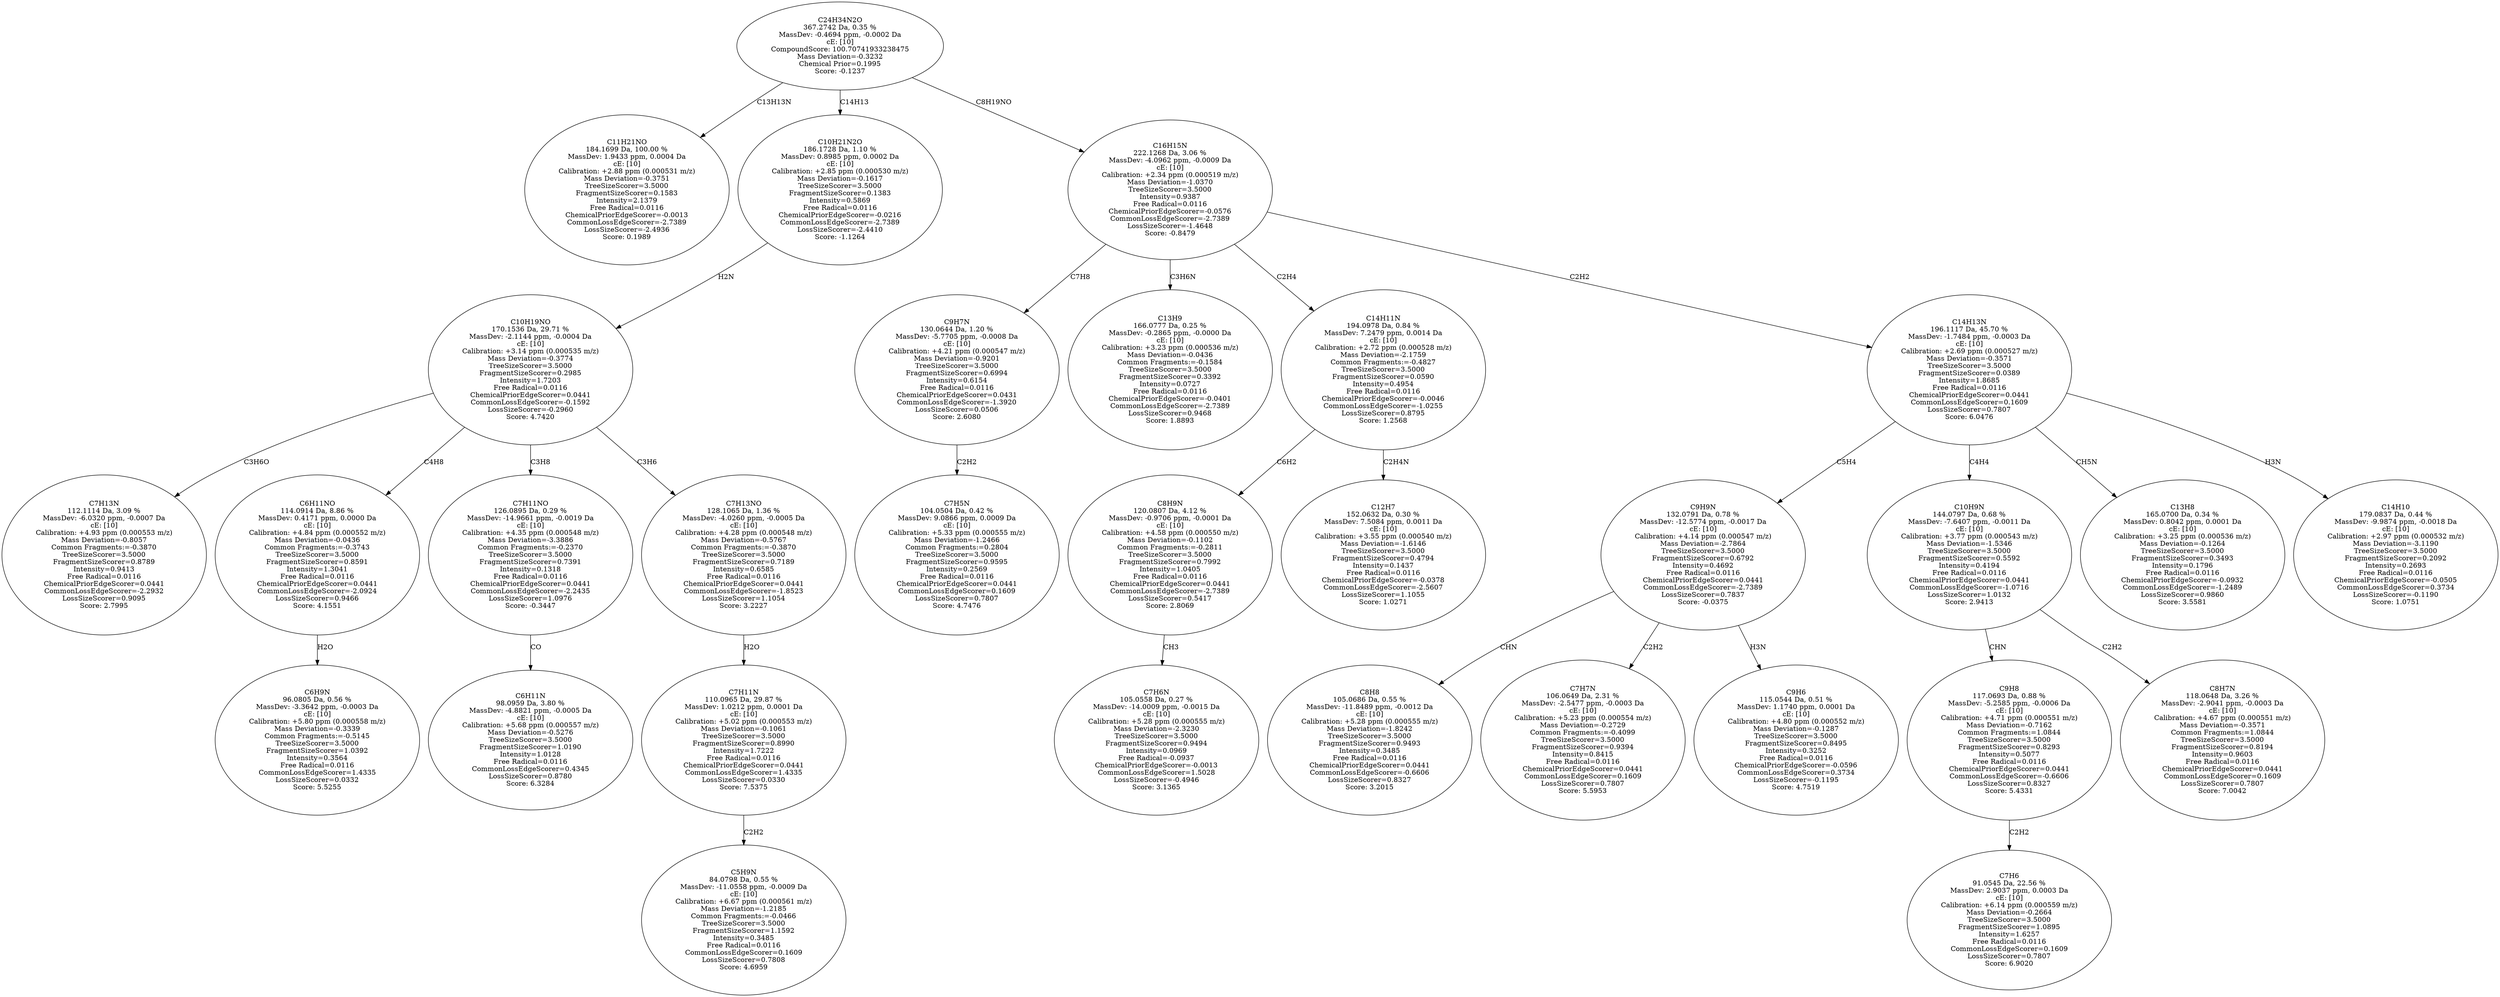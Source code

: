 strict digraph {
v1 [label="C11H21NO\n184.1699 Da, 100.00 %\nMassDev: 1.9433 ppm, 0.0004 Da\ncE: [10]\nCalibration: +2.88 ppm (0.000531 m/z)\nMass Deviation=-0.3751\nTreeSizeScorer=3.5000\nFragmentSizeScorer=0.1583\nIntensity=2.1379\nFree Radical=0.0116\nChemicalPriorEdgeScorer=-0.0013\nCommonLossEdgeScorer=-2.7389\nLossSizeScorer=-2.4936\nScore: 0.1989"];
v2 [label="C7H13N\n112.1114 Da, 3.09 %\nMassDev: -6.0320 ppm, -0.0007 Da\ncE: [10]\nCalibration: +4.93 ppm (0.000553 m/z)\nMass Deviation=-0.8057\nCommon Fragments:=-0.3870\nTreeSizeScorer=3.5000\nFragmentSizeScorer=0.8789\nIntensity=0.9413\nFree Radical=0.0116\nChemicalPriorEdgeScorer=0.0441\nCommonLossEdgeScorer=-2.2932\nLossSizeScorer=0.9095\nScore: 2.7995"];
v3 [label="C6H9N\n96.0805 Da, 0.56 %\nMassDev: -3.3642 ppm, -0.0003 Da\ncE: [10]\nCalibration: +5.80 ppm (0.000558 m/z)\nMass Deviation=-0.3339\nCommon Fragments:=-0.5145\nTreeSizeScorer=3.5000\nFragmentSizeScorer=1.0392\nIntensity=0.3564\nFree Radical=0.0116\nCommonLossEdgeScorer=1.4335\nLossSizeScorer=0.0332\nScore: 5.5255"];
v4 [label="C6H11NO\n114.0914 Da, 8.86 %\nMassDev: 0.4171 ppm, 0.0000 Da\ncE: [10]\nCalibration: +4.84 ppm (0.000552 m/z)\nMass Deviation=-0.0436\nCommon Fragments:=-0.3743\nTreeSizeScorer=3.5000\nFragmentSizeScorer=0.8591\nIntensity=1.3041\nFree Radical=0.0116\nChemicalPriorEdgeScorer=0.0441\nCommonLossEdgeScorer=-2.0924\nLossSizeScorer=0.9466\nScore: 4.1551"];
v5 [label="C6H11N\n98.0959 Da, 3.80 %\nMassDev: -4.8821 ppm, -0.0005 Da\ncE: [10]\nCalibration: +5.68 ppm (0.000557 m/z)\nMass Deviation=-0.5276\nTreeSizeScorer=3.5000\nFragmentSizeScorer=1.0190\nIntensity=1.0128\nFree Radical=0.0116\nCommonLossEdgeScorer=0.4345\nLossSizeScorer=0.8780\nScore: 6.3284"];
v6 [label="C7H11NO\n126.0895 Da, 0.29 %\nMassDev: -14.9661 ppm, -0.0019 Da\ncE: [10]\nCalibration: +4.35 ppm (0.000548 m/z)\nMass Deviation=-3.3886\nCommon Fragments:=-0.2370\nTreeSizeScorer=3.5000\nFragmentSizeScorer=0.7391\nIntensity=0.1318\nFree Radical=0.0116\nChemicalPriorEdgeScorer=0.0441\nCommonLossEdgeScorer=-2.2435\nLossSizeScorer=1.0976\nScore: -0.3447"];
v7 [label="C5H9N\n84.0798 Da, 0.55 %\nMassDev: -11.0558 ppm, -0.0009 Da\ncE: [10]\nCalibration: +6.67 ppm (0.000561 m/z)\nMass Deviation=-1.2185\nCommon Fragments:=-0.0466\nTreeSizeScorer=3.5000\nFragmentSizeScorer=1.1592\nIntensity=0.3485\nFree Radical=0.0116\nCommonLossEdgeScorer=0.1609\nLossSizeScorer=0.7808\nScore: 4.6959"];
v8 [label="C7H11N\n110.0965 Da, 29.87 %\nMassDev: 1.0212 ppm, 0.0001 Da\ncE: [10]\nCalibration: +5.02 ppm (0.000553 m/z)\nMass Deviation=-0.1061\nTreeSizeScorer=3.5000\nFragmentSizeScorer=0.8990\nIntensity=1.7222\nFree Radical=0.0116\nChemicalPriorEdgeScorer=0.0441\nCommonLossEdgeScorer=1.4335\nLossSizeScorer=0.0330\nScore: 7.5375"];
v9 [label="C7H13NO\n128.1065 Da, 1.36 %\nMassDev: -4.0260 ppm, -0.0005 Da\ncE: [10]\nCalibration: +4.28 ppm (0.000548 m/z)\nMass Deviation=-0.5767\nCommon Fragments:=-0.3870\nTreeSizeScorer=3.5000\nFragmentSizeScorer=0.7189\nIntensity=0.6585\nFree Radical=0.0116\nChemicalPriorEdgeScorer=0.0441\nCommonLossEdgeScorer=-1.8523\nLossSizeScorer=1.1054\nScore: 3.2227"];
v10 [label="C10H19NO\n170.1536 Da, 29.71 %\nMassDev: -2.1144 ppm, -0.0004 Da\ncE: [10]\nCalibration: +3.14 ppm (0.000535 m/z)\nMass Deviation=-0.3774\nTreeSizeScorer=3.5000\nFragmentSizeScorer=0.2985\nIntensity=1.7203\nFree Radical=0.0116\nChemicalPriorEdgeScorer=0.0441\nCommonLossEdgeScorer=-0.1592\nLossSizeScorer=-0.2960\nScore: 4.7420"];
v11 [label="C10H21N2O\n186.1728 Da, 1.10 %\nMassDev: 0.8985 ppm, 0.0002 Da\ncE: [10]\nCalibration: +2.85 ppm (0.000530 m/z)\nMass Deviation=-0.1617\nTreeSizeScorer=3.5000\nFragmentSizeScorer=0.1383\nIntensity=0.5869\nFree Radical=0.0116\nChemicalPriorEdgeScorer=-0.0216\nCommonLossEdgeScorer=-2.7389\nLossSizeScorer=-2.4410\nScore: -1.1264"];
v12 [label="C7H5N\n104.0504 Da, 0.42 %\nMassDev: 9.0866 ppm, 0.0009 Da\ncE: [10]\nCalibration: +5.33 ppm (0.000555 m/z)\nMass Deviation=-1.2466\nCommon Fragments:=0.2804\nTreeSizeScorer=3.5000\nFragmentSizeScorer=0.9595\nIntensity=0.2569\nFree Radical=0.0116\nChemicalPriorEdgeScorer=0.0441\nCommonLossEdgeScorer=0.1609\nLossSizeScorer=0.7807\nScore: 4.7476"];
v13 [label="C9H7N\n130.0644 Da, 1.20 %\nMassDev: -5.7705 ppm, -0.0008 Da\ncE: [10]\nCalibration: +4.21 ppm (0.000547 m/z)\nMass Deviation=-0.9201\nTreeSizeScorer=3.5000\nFragmentSizeScorer=0.6994\nIntensity=0.6154\nFree Radical=0.0116\nChemicalPriorEdgeScorer=0.0431\nCommonLossEdgeScorer=-1.3920\nLossSizeScorer=0.0506\nScore: 2.6080"];
v14 [label="C13H9\n166.0777 Da, 0.25 %\nMassDev: -0.2865 ppm, -0.0000 Da\ncE: [10]\nCalibration: +3.23 ppm (0.000536 m/z)\nMass Deviation=-0.0436\nCommon Fragments:=-0.1584\nTreeSizeScorer=3.5000\nFragmentSizeScorer=0.3392\nIntensity=0.0727\nFree Radical=0.0116\nChemicalPriorEdgeScorer=-0.0401\nCommonLossEdgeScorer=-2.7389\nLossSizeScorer=0.9468\nScore: 1.8893"];
v15 [label="C7H6N\n105.0558 Da, 0.27 %\nMassDev: -14.0009 ppm, -0.0015 Da\ncE: [10]\nCalibration: +5.28 ppm (0.000555 m/z)\nMass Deviation=-2.3230\nTreeSizeScorer=3.5000\nFragmentSizeScorer=0.9494\nIntensity=0.0969\nFree Radical=-0.0937\nChemicalPriorEdgeScorer=-0.0013\nCommonLossEdgeScorer=1.5028\nLossSizeScorer=-0.4946\nScore: 3.1365"];
v16 [label="C8H9N\n120.0807 Da, 4.12 %\nMassDev: -0.9706 ppm, -0.0001 Da\ncE: [10]\nCalibration: +4.58 ppm (0.000550 m/z)\nMass Deviation=-0.1102\nCommon Fragments:=-0.2811\nTreeSizeScorer=3.5000\nFragmentSizeScorer=0.7992\nIntensity=1.0405\nFree Radical=0.0116\nChemicalPriorEdgeScorer=0.0441\nCommonLossEdgeScorer=-2.7389\nLossSizeScorer=0.5417\nScore: 2.8069"];
v17 [label="C12H7\n152.0632 Da, 0.30 %\nMassDev: 7.5084 ppm, 0.0011 Da\ncE: [10]\nCalibration: +3.55 ppm (0.000540 m/z)\nMass Deviation=-1.6146\nTreeSizeScorer=3.5000\nFragmentSizeScorer=0.4794\nIntensity=0.1437\nFree Radical=0.0116\nChemicalPriorEdgeScorer=-0.0378\nCommonLossEdgeScorer=-2.5607\nLossSizeScorer=1.1055\nScore: 1.0271"];
v18 [label="C14H11N\n194.0978 Da, 0.84 %\nMassDev: 7.2479 ppm, 0.0014 Da\ncE: [10]\nCalibration: +2.72 ppm (0.000528 m/z)\nMass Deviation=-2.1759\nCommon Fragments:=-0.4827\nTreeSizeScorer=3.5000\nFragmentSizeScorer=0.0590\nIntensity=0.4954\nFree Radical=0.0116\nChemicalPriorEdgeScorer=-0.0046\nCommonLossEdgeScorer=-1.0255\nLossSizeScorer=0.8795\nScore: 1.2568"];
v19 [label="C8H8\n105.0686 Da, 0.55 %\nMassDev: -11.8489 ppm, -0.0012 Da\ncE: [10]\nCalibration: +5.28 ppm (0.000555 m/z)\nMass Deviation=-1.8242\nTreeSizeScorer=3.5000\nFragmentSizeScorer=0.9493\nIntensity=0.3485\nFree Radical=0.0116\nChemicalPriorEdgeScorer=0.0441\nCommonLossEdgeScorer=-0.6606\nLossSizeScorer=0.8327\nScore: 3.2015"];
v20 [label="C7H7N\n106.0649 Da, 2.31 %\nMassDev: -2.5477 ppm, -0.0003 Da\ncE: [10]\nCalibration: +5.23 ppm (0.000554 m/z)\nMass Deviation=-0.2729\nCommon Fragments:=-0.4099\nTreeSizeScorer=3.5000\nFragmentSizeScorer=0.9394\nIntensity=0.8415\nFree Radical=0.0116\nChemicalPriorEdgeScorer=0.0441\nCommonLossEdgeScorer=0.1609\nLossSizeScorer=0.7807\nScore: 5.5953"];
v21 [label="C9H6\n115.0544 Da, 0.51 %\nMassDev: 1.1740 ppm, 0.0001 Da\ncE: [10]\nCalibration: +4.80 ppm (0.000552 m/z)\nMass Deviation=-0.1287\nTreeSizeScorer=3.5000\nFragmentSizeScorer=0.8495\nIntensity=0.3252\nFree Radical=0.0116\nChemicalPriorEdgeScorer=-0.0596\nCommonLossEdgeScorer=0.3734\nLossSizeScorer=-0.1195\nScore: 4.7519"];
v22 [label="C9H9N\n132.0791 Da, 0.78 %\nMassDev: -12.5774 ppm, -0.0017 Da\ncE: [10]\nCalibration: +4.14 ppm (0.000547 m/z)\nMass Deviation=-2.7864\nTreeSizeScorer=3.5000\nFragmentSizeScorer=0.6792\nIntensity=0.4692\nFree Radical=0.0116\nChemicalPriorEdgeScorer=0.0441\nCommonLossEdgeScorer=-2.7389\nLossSizeScorer=0.7837\nScore: -0.0375"];
v23 [label="C7H6\n91.0545 Da, 22.56 %\nMassDev: 2.9037 ppm, 0.0003 Da\ncE: [10]\nCalibration: +6.14 ppm (0.000559 m/z)\nMass Deviation=-0.2664\nTreeSizeScorer=3.5000\nFragmentSizeScorer=1.0895\nIntensity=1.6257\nFree Radical=0.0116\nCommonLossEdgeScorer=0.1609\nLossSizeScorer=0.7807\nScore: 6.9020"];
v24 [label="C9H8\n117.0693 Da, 0.88 %\nMassDev: -5.2585 ppm, -0.0006 Da\ncE: [10]\nCalibration: +4.71 ppm (0.000551 m/z)\nMass Deviation=-0.7162\nCommon Fragments:=1.0844\nTreeSizeScorer=3.5000\nFragmentSizeScorer=0.8293\nIntensity=0.5077\nFree Radical=0.0116\nChemicalPriorEdgeScorer=0.0441\nCommonLossEdgeScorer=-0.6606\nLossSizeScorer=0.8327\nScore: 5.4331"];
v25 [label="C8H7N\n118.0648 Da, 3.26 %\nMassDev: -2.9041 ppm, -0.0003 Da\ncE: [10]\nCalibration: +4.67 ppm (0.000551 m/z)\nMass Deviation=-0.3571\nCommon Fragments:=1.0844\nTreeSizeScorer=3.5000\nFragmentSizeScorer=0.8194\nIntensity=0.9603\nFree Radical=0.0116\nChemicalPriorEdgeScorer=0.0441\nCommonLossEdgeScorer=0.1609\nLossSizeScorer=0.7807\nScore: 7.0042"];
v26 [label="C10H9N\n144.0797 Da, 0.68 %\nMassDev: -7.6407 ppm, -0.0011 Da\ncE: [10]\nCalibration: +3.77 ppm (0.000543 m/z)\nMass Deviation=-1.5346\nTreeSizeScorer=3.5000\nFragmentSizeScorer=0.5592\nIntensity=0.4194\nFree Radical=0.0116\nChemicalPriorEdgeScorer=0.0441\nCommonLossEdgeScorer=-1.0716\nLossSizeScorer=1.0132\nScore: 2.9413"];
v27 [label="C13H8\n165.0700 Da, 0.34 %\nMassDev: 0.8042 ppm, 0.0001 Da\ncE: [10]\nCalibration: +3.25 ppm (0.000536 m/z)\nMass Deviation=-0.1264\nTreeSizeScorer=3.5000\nFragmentSizeScorer=0.3493\nIntensity=0.1796\nFree Radical=0.0116\nChemicalPriorEdgeScorer=-0.0932\nCommonLossEdgeScorer=-1.2489\nLossSizeScorer=0.9860\nScore: 3.5581"];
v28 [label="C14H10\n179.0837 Da, 0.44 %\nMassDev: -9.9874 ppm, -0.0018 Da\ncE: [10]\nCalibration: +2.97 ppm (0.000532 m/z)\nMass Deviation=-3.1190\nTreeSizeScorer=3.5000\nFragmentSizeScorer=0.2092\nIntensity=0.2693\nFree Radical=0.0116\nChemicalPriorEdgeScorer=-0.0505\nCommonLossEdgeScorer=0.3734\nLossSizeScorer=-0.1190\nScore: 1.0751"];
v29 [label="C14H13N\n196.1117 Da, 45.70 %\nMassDev: -1.7484 ppm, -0.0003 Da\ncE: [10]\nCalibration: +2.69 ppm (0.000527 m/z)\nMass Deviation=-0.3571\nTreeSizeScorer=3.5000\nFragmentSizeScorer=0.0389\nIntensity=1.8685\nFree Radical=0.0116\nChemicalPriorEdgeScorer=0.0441\nCommonLossEdgeScorer=0.1609\nLossSizeScorer=0.7807\nScore: 6.0476"];
v30 [label="C16H15N\n222.1268 Da, 3.06 %\nMassDev: -4.0962 ppm, -0.0009 Da\ncE: [10]\nCalibration: +2.34 ppm (0.000519 m/z)\nMass Deviation=-1.0370\nTreeSizeScorer=3.5000\nIntensity=0.9387\nFree Radical=0.0116\nChemicalPriorEdgeScorer=-0.0576\nCommonLossEdgeScorer=-2.7389\nLossSizeScorer=-1.4648\nScore: -0.8479"];
v31 [label="C24H34N2O\n367.2742 Da, 0.35 %\nMassDev: -0.4694 ppm, -0.0002 Da\ncE: [10]\nCompoundScore: 100.70741933238475\nMass Deviation=-0.3232\nChemical Prior=0.1995\nScore: -0.1237"];
v31 -> v1 [label="C13H13N"];
v10 -> v2 [label="C3H6O"];
v4 -> v3 [label="H2O"];
v10 -> v4 [label="C4H8"];
v6 -> v5 [label="CO"];
v10 -> v6 [label="C3H8"];
v8 -> v7 [label="C2H2"];
v9 -> v8 [label="H2O"];
v10 -> v9 [label="C3H6"];
v11 -> v10 [label="H2N"];
v31 -> v11 [label="C14H13"];
v13 -> v12 [label="C2H2"];
v30 -> v13 [label="C7H8"];
v30 -> v14 [label="C3H6N"];
v16 -> v15 [label="CH3"];
v18 -> v16 [label="C6H2"];
v18 -> v17 [label="C2H4N"];
v30 -> v18 [label="C2H4"];
v22 -> v19 [label="CHN"];
v22 -> v20 [label="C2H2"];
v22 -> v21 [label="H3N"];
v29 -> v22 [label="C5H4"];
v24 -> v23 [label="C2H2"];
v26 -> v24 [label="CHN"];
v26 -> v25 [label="C2H2"];
v29 -> v26 [label="C4H4"];
v29 -> v27 [label="CH5N"];
v29 -> v28 [label="H3N"];
v30 -> v29 [label="C2H2"];
v31 -> v30 [label="C8H19NO"];
}